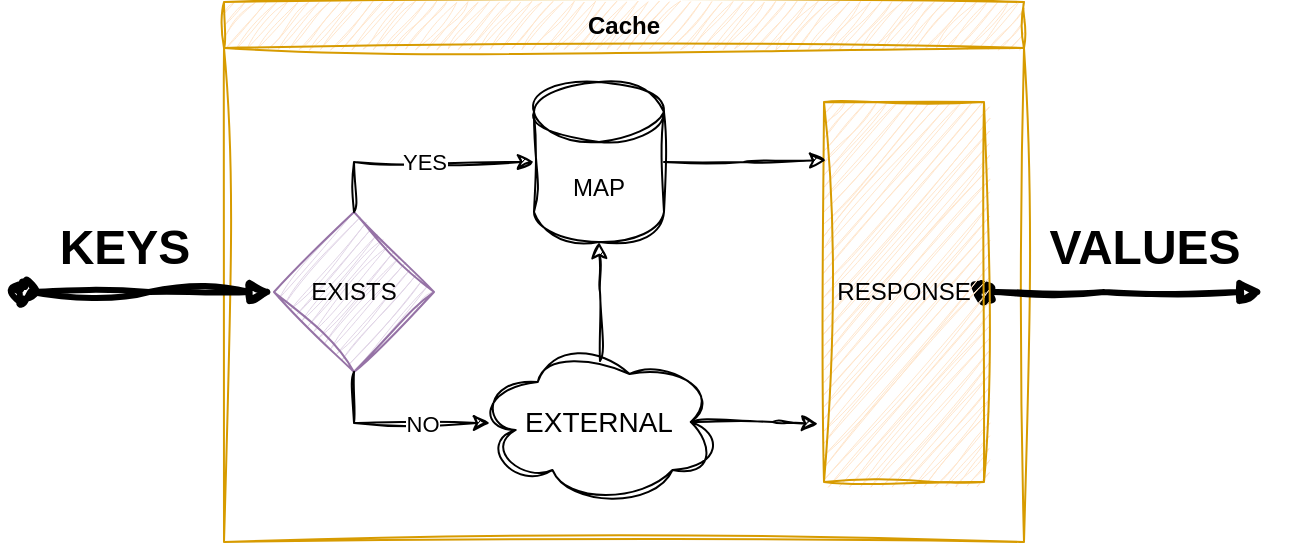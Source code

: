 <mxfile version="22.1.16" type="github">
  <diagram name="Page-1" id="2YBvvXClWsGukQMizWep">
    <mxGraphModel dx="684" dy="325" grid="1" gridSize="10" guides="1" tooltips="1" connect="1" arrows="1" fold="1" page="1" pageScale="1" pageWidth="850" pageHeight="1100" math="0" shadow="0">
      <root>
        <mxCell id="0" />
        <mxCell id="1" parent="0" />
        <mxCell id="YcWAjNrXuXhaVXsh1sb0-1" value="Cache" style="swimlane;whiteSpace=wrap;html=1;fillColor=#ffe6cc;strokeColor=#d79b00;sketch=1;curveFitting=1;jiggle=2;" parent="1" vertex="1">
          <mxGeometry x="290" y="340" width="400" height="270" as="geometry" />
        </mxCell>
        <mxCell id="YcWAjNrXuXhaVXsh1sb0-2" value="VALUES" style="html=1;verticalAlign=bottom;startArrow=oval;endArrow=block;startSize=8;edgeStyle=elbowEdgeStyle;elbow=vertical;curved=0;rounded=0;exitX=1;exitY=0.5;exitDx=0;exitDy=0;strokeWidth=3;fontSize=24;fontStyle=1;sketch=1;curveFitting=1;jiggle=2;" parent="YcWAjNrXuXhaVXsh1sb0-1" source="YcWAjNrXuXhaVXsh1sb0-7" edge="1">
          <mxGeometry x="0.143" y="5" relative="1" as="geometry">
            <mxPoint x="-80" y="570" as="sourcePoint" />
            <mxPoint x="520" y="145" as="targetPoint" />
            <Array as="points">
              <mxPoint x="440" y="145" />
            </Array>
            <mxPoint as="offset" />
          </mxGeometry>
        </mxCell>
        <mxCell id="YcWAjNrXuXhaVXsh1sb0-4" value="EXTERNAL" style="ellipse;shape=cloud;whiteSpace=wrap;html=1;fontSize=14;sketch=1;curveFitting=1;jiggle=2;" parent="YcWAjNrXuXhaVXsh1sb0-1" vertex="1">
          <mxGeometry x="126.25" y="170" width="122.5" height="80" as="geometry" />
        </mxCell>
        <mxCell id="vSAnfTRSjDq2wXXxBvjO-1" value="EXISTS" style="rhombus;whiteSpace=wrap;html=1;fillColor=#e1d5e7;strokeColor=#9673a6;sketch=1;curveFitting=1;jiggle=2;" vertex="1" parent="YcWAjNrXuXhaVXsh1sb0-1">
          <mxGeometry x="25" y="105" width="80" height="80" as="geometry" />
        </mxCell>
        <mxCell id="YcWAjNrXuXhaVXsh1sb0-6" value="MAP" style="shape=cylinder3;whiteSpace=wrap;html=1;boundedLbl=1;backgroundOutline=1;size=15;sketch=1;curveFitting=1;jiggle=2;" parent="YcWAjNrXuXhaVXsh1sb0-1" vertex="1">
          <mxGeometry x="155" y="40" width="65" height="80" as="geometry" />
        </mxCell>
        <mxCell id="vSAnfTRSjDq2wXXxBvjO-2" style="edgeStyle=orthogonalEdgeStyle;rounded=0;orthogonalLoop=1;jettySize=auto;html=1;exitX=0.5;exitY=0;exitDx=0;exitDy=0;entryX=0;entryY=0.5;entryDx=0;entryDy=0;entryPerimeter=0;sketch=1;curveFitting=1;jiggle=2;" edge="1" parent="YcWAjNrXuXhaVXsh1sb0-1" source="vSAnfTRSjDq2wXXxBvjO-1" target="YcWAjNrXuXhaVXsh1sb0-6">
          <mxGeometry relative="1" as="geometry">
            <mxPoint x="210" y="120" as="targetPoint" />
          </mxGeometry>
        </mxCell>
        <mxCell id="vSAnfTRSjDq2wXXxBvjO-11" value="YES" style="edgeLabel;html=1;align=center;verticalAlign=middle;resizable=0;points=[];" vertex="1" connectable="0" parent="vSAnfTRSjDq2wXXxBvjO-2">
          <mxGeometry x="0.217" relative="1" as="geometry">
            <mxPoint x="-10" as="offset" />
          </mxGeometry>
        </mxCell>
        <mxCell id="vSAnfTRSjDq2wXXxBvjO-4" style="edgeStyle=orthogonalEdgeStyle;rounded=0;orthogonalLoop=1;jettySize=auto;html=1;exitX=0.5;exitY=1;exitDx=0;exitDy=0;entryX=0.055;entryY=0.506;entryDx=0;entryDy=0;entryPerimeter=0;sketch=1;curveFitting=1;jiggle=2;" edge="1" parent="YcWAjNrXuXhaVXsh1sb0-1" source="vSAnfTRSjDq2wXXxBvjO-1" target="YcWAjNrXuXhaVXsh1sb0-4">
          <mxGeometry relative="1" as="geometry">
            <mxPoint x="120" y="210" as="targetPoint" />
            <Array as="points">
              <mxPoint x="65" y="211" />
            </Array>
          </mxGeometry>
        </mxCell>
        <mxCell id="vSAnfTRSjDq2wXXxBvjO-12" value="NO" style="edgeLabel;html=1;align=center;verticalAlign=middle;resizable=0;points=[];" vertex="1" connectable="0" parent="vSAnfTRSjDq2wXXxBvjO-4">
          <mxGeometry x="0.262" relative="1" as="geometry">
            <mxPoint as="offset" />
          </mxGeometry>
        </mxCell>
        <mxCell id="YcWAjNrXuXhaVXsh1sb0-7" value="RESPONSE" style="rounded=0;whiteSpace=wrap;html=1;glass=0;sketch=1;curveFitting=1;jiggle=2;fillColor=#ffe6cc;strokeColor=#d79b00;" parent="YcWAjNrXuXhaVXsh1sb0-1" vertex="1">
          <mxGeometry x="300" y="50" width="80" height="190" as="geometry" />
        </mxCell>
        <mxCell id="vSAnfTRSjDq2wXXxBvjO-7" style="edgeStyle=orthogonalEdgeStyle;rounded=0;orthogonalLoop=1;jettySize=auto;html=1;exitX=1;exitY=0.5;exitDx=0;exitDy=0;exitPerimeter=0;entryX=0.013;entryY=0.153;entryDx=0;entryDy=0;entryPerimeter=0;sketch=1;curveFitting=1;jiggle=2;" edge="1" parent="YcWAjNrXuXhaVXsh1sb0-1" source="YcWAjNrXuXhaVXsh1sb0-6" target="YcWAjNrXuXhaVXsh1sb0-7">
          <mxGeometry relative="1" as="geometry" />
        </mxCell>
        <mxCell id="vSAnfTRSjDq2wXXxBvjO-8" style="edgeStyle=orthogonalEdgeStyle;rounded=0;orthogonalLoop=1;jettySize=auto;html=1;exitX=0.875;exitY=0.5;exitDx=0;exitDy=0;exitPerimeter=0;entryX=-0.037;entryY=0.847;entryDx=0;entryDy=0;entryPerimeter=0;sketch=1;curveFitting=1;jiggle=2;" edge="1" parent="YcWAjNrXuXhaVXsh1sb0-1" source="YcWAjNrXuXhaVXsh1sb0-4" target="YcWAjNrXuXhaVXsh1sb0-7">
          <mxGeometry relative="1" as="geometry" />
        </mxCell>
        <mxCell id="vSAnfTRSjDq2wXXxBvjO-9" style="edgeStyle=orthogonalEdgeStyle;rounded=0;orthogonalLoop=1;jettySize=auto;html=1;entryX=0.5;entryY=1;entryDx=0;entryDy=0;entryPerimeter=0;exitX=0.504;exitY=0.119;exitDx=0;exitDy=0;exitPerimeter=0;sketch=1;curveFitting=1;jiggle=2;" edge="1" parent="YcWAjNrXuXhaVXsh1sb0-1" source="YcWAjNrXuXhaVXsh1sb0-4" target="YcWAjNrXuXhaVXsh1sb0-6">
          <mxGeometry relative="1" as="geometry" />
        </mxCell>
        <mxCell id="aM9ryv3xv72pqoxQDRHE-3" value="KEYS" style="html=1;verticalAlign=bottom;startArrow=oval;endArrow=block;startSize=8;edgeStyle=elbowEdgeStyle;elbow=vertical;curved=0;rounded=0;strokeWidth=3;fontSize=24;fontStyle=1;sketch=1;curveFitting=1;jiggle=2;entryX=0;entryY=0.5;entryDx=0;entryDy=0;labelBackgroundColor=none;" parent="1" edge="1" target="vSAnfTRSjDq2wXXxBvjO-1">
          <mxGeometry x="-0.2" y="5" relative="1" as="geometry">
            <mxPoint x="190" y="485" as="sourcePoint" />
            <mxPoint x="230" y="480" as="targetPoint" />
            <mxPoint as="offset" />
            <Array as="points" />
          </mxGeometry>
        </mxCell>
      </root>
    </mxGraphModel>
  </diagram>
</mxfile>
